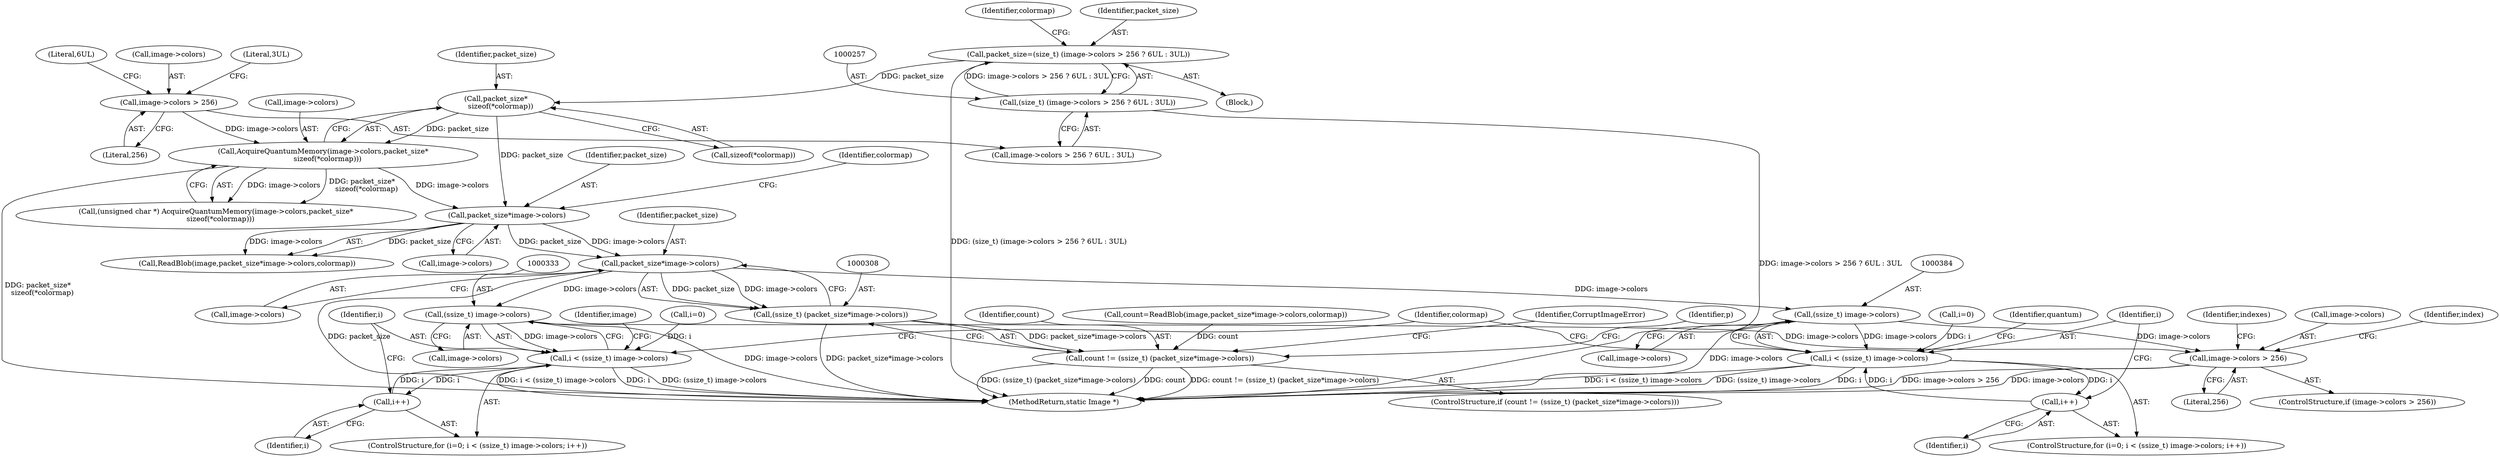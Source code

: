 digraph "0_ImageMagick_f6e9d0d9955e85bdd7540b251cd50d598dacc5e6_32@pointer" {
"1000309" [label="(Call,packet_size*image->colors)"];
"1000298" [label="(Call,packet_size*image->colors)"];
"1000274" [label="(Call,packet_size*\n    sizeof(*colormap))"];
"1000254" [label="(Call,packet_size=(size_t) (image->colors > 256 ? 6UL : 3UL))"];
"1000256" [label="(Call,(size_t) (image->colors > 256 ? 6UL : 3UL))"];
"1000270" [label="(Call,AcquireQuantumMemory(image->colors,packet_size*\n    sizeof(*colormap)))"];
"1000259" [label="(Call,image->colors > 256)"];
"1000307" [label="(Call,(ssize_t) (packet_size*image->colors))"];
"1000305" [label="(Call,count != (ssize_t) (packet_size*image->colors))"];
"1000332" [label="(Call,(ssize_t) image->colors)"];
"1000330" [label="(Call,i < (ssize_t) image->colors)"];
"1000337" [label="(Call,i++)"];
"1000596" [label="(Call,image->colors > 256)"];
"1000383" [label="(Call,(ssize_t) image->colors)"];
"1000381" [label="(Call,i < (ssize_t) image->colors)"];
"1000388" [label="(Call,i++)"];
"1000307" [label="(Call,(ssize_t) (packet_size*image->colors))"];
"1000268" [label="(Call,(unsigned char *) AcquireQuantumMemory(image->colors,packet_size*\n    sizeof(*colormap)))"];
"1000265" [label="(Literal,3UL)"];
"1000385" [label="(Call,image->colors)"];
"1000326" [label="(ControlStructure,for (i=0; i < (ssize_t) image->colors; i++))"];
"1000382" [label="(Identifier,i)"];
"1000274" [label="(Call,packet_size*\n    sizeof(*colormap))"];
"1000600" [label="(Literal,256)"];
"1000267" [label="(Identifier,colormap)"];
"1000392" [label="(Identifier,quantum)"];
"1000461" [label="(Identifier,colormap)"];
"1000332" [label="(Call,(ssize_t) image->colors)"];
"1000303" [label="(Identifier,colormap)"];
"1000299" [label="(Identifier,packet_size)"];
"1000315" [label="(Identifier,CorruptImageError)"];
"1000264" [label="(Literal,6UL)"];
"1000298" [label="(Call,packet_size*image->colors)"];
"1000595" [label="(ControlStructure,if (image->colors > 256))"];
"1000270" [label="(Call,AcquireQuantumMemory(image->colors,packet_size*\n    sizeof(*colormap)))"];
"1000275" [label="(Identifier,packet_size)"];
"1000597" [label="(Call,image->colors)"];
"1000256" [label="(Call,(size_t) (image->colors > 256 ? 6UL : 3UL))"];
"1000311" [label="(Call,image->colors)"];
"1000603" [label="(Identifier,index)"];
"1000258" [label="(Call,image->colors > 256 ? 6UL : 3UL)"];
"1000255" [label="(Identifier,packet_size)"];
"1000276" [label="(Call,sizeof(*colormap))"];
"1000300" [label="(Call,image->colors)"];
"1000304" [label="(ControlStructure,if (count != (ssize_t) (packet_size*image->colors)))"];
"1000254" [label="(Call,packet_size=(size_t) (image->colors > 256 ? 6UL : 3UL))"];
"1000260" [label="(Call,image->colors)"];
"1000388" [label="(Call,i++)"];
"1000318" [label="(Identifier,p)"];
"1000389" [label="(Identifier,i)"];
"1000263" [label="(Literal,256)"];
"1000306" [label="(Identifier,count)"];
"1000383" [label="(Call,(ssize_t) image->colors)"];
"1000377" [label="(ControlStructure,for (i=0; i < (ssize_t) image->colors; i++))"];
"1000294" [label="(Call,count=ReadBlob(image,packet_size*image->colors,colormap))"];
"1000259" [label="(Call,image->colors > 256)"];
"1000310" [label="(Identifier,packet_size)"];
"1000344" [label="(Identifier,image)"];
"1000618" [label="(Identifier,indexes)"];
"1000334" [label="(Call,image->colors)"];
"1000378" [label="(Call,i=0)"];
"1000596" [label="(Call,image->colors > 256)"];
"1000107" [label="(Block,)"];
"1000665" [label="(MethodReturn,static Image *)"];
"1000337" [label="(Call,i++)"];
"1000381" [label="(Call,i < (ssize_t) image->colors)"];
"1000271" [label="(Call,image->colors)"];
"1000330" [label="(Call,i < (ssize_t) image->colors)"];
"1000296" [label="(Call,ReadBlob(image,packet_size*image->colors,colormap))"];
"1000331" [label="(Identifier,i)"];
"1000338" [label="(Identifier,i)"];
"1000309" [label="(Call,packet_size*image->colors)"];
"1000305" [label="(Call,count != (ssize_t) (packet_size*image->colors))"];
"1000327" [label="(Call,i=0)"];
"1000309" -> "1000307"  [label="AST: "];
"1000309" -> "1000311"  [label="CFG: "];
"1000310" -> "1000309"  [label="AST: "];
"1000311" -> "1000309"  [label="AST: "];
"1000307" -> "1000309"  [label="CFG: "];
"1000309" -> "1000665"  [label="DDG: packet_size"];
"1000309" -> "1000307"  [label="DDG: packet_size"];
"1000309" -> "1000307"  [label="DDG: image->colors"];
"1000298" -> "1000309"  [label="DDG: packet_size"];
"1000298" -> "1000309"  [label="DDG: image->colors"];
"1000309" -> "1000332"  [label="DDG: image->colors"];
"1000309" -> "1000383"  [label="DDG: image->colors"];
"1000298" -> "1000296"  [label="AST: "];
"1000298" -> "1000300"  [label="CFG: "];
"1000299" -> "1000298"  [label="AST: "];
"1000300" -> "1000298"  [label="AST: "];
"1000303" -> "1000298"  [label="CFG: "];
"1000298" -> "1000296"  [label="DDG: packet_size"];
"1000298" -> "1000296"  [label="DDG: image->colors"];
"1000274" -> "1000298"  [label="DDG: packet_size"];
"1000270" -> "1000298"  [label="DDG: image->colors"];
"1000274" -> "1000270"  [label="AST: "];
"1000274" -> "1000276"  [label="CFG: "];
"1000275" -> "1000274"  [label="AST: "];
"1000276" -> "1000274"  [label="AST: "];
"1000270" -> "1000274"  [label="CFG: "];
"1000274" -> "1000270"  [label="DDG: packet_size"];
"1000254" -> "1000274"  [label="DDG: packet_size"];
"1000254" -> "1000107"  [label="AST: "];
"1000254" -> "1000256"  [label="CFG: "];
"1000255" -> "1000254"  [label="AST: "];
"1000256" -> "1000254"  [label="AST: "];
"1000267" -> "1000254"  [label="CFG: "];
"1000254" -> "1000665"  [label="DDG: (size_t) (image->colors > 256 ? 6UL : 3UL)"];
"1000256" -> "1000254"  [label="DDG: image->colors > 256 ? 6UL : 3UL"];
"1000256" -> "1000258"  [label="CFG: "];
"1000257" -> "1000256"  [label="AST: "];
"1000258" -> "1000256"  [label="AST: "];
"1000256" -> "1000665"  [label="DDG: image->colors > 256 ? 6UL : 3UL"];
"1000270" -> "1000268"  [label="AST: "];
"1000271" -> "1000270"  [label="AST: "];
"1000268" -> "1000270"  [label="CFG: "];
"1000270" -> "1000665"  [label="DDG: packet_size*\n    sizeof(*colormap)"];
"1000270" -> "1000268"  [label="DDG: image->colors"];
"1000270" -> "1000268"  [label="DDG: packet_size*\n    sizeof(*colormap)"];
"1000259" -> "1000270"  [label="DDG: image->colors"];
"1000259" -> "1000258"  [label="AST: "];
"1000259" -> "1000263"  [label="CFG: "];
"1000260" -> "1000259"  [label="AST: "];
"1000263" -> "1000259"  [label="AST: "];
"1000264" -> "1000259"  [label="CFG: "];
"1000265" -> "1000259"  [label="CFG: "];
"1000307" -> "1000305"  [label="AST: "];
"1000308" -> "1000307"  [label="AST: "];
"1000305" -> "1000307"  [label="CFG: "];
"1000307" -> "1000665"  [label="DDG: packet_size*image->colors"];
"1000307" -> "1000305"  [label="DDG: packet_size*image->colors"];
"1000305" -> "1000304"  [label="AST: "];
"1000306" -> "1000305"  [label="AST: "];
"1000315" -> "1000305"  [label="CFG: "];
"1000318" -> "1000305"  [label="CFG: "];
"1000305" -> "1000665"  [label="DDG: count != (ssize_t) (packet_size*image->colors)"];
"1000305" -> "1000665"  [label="DDG: (ssize_t) (packet_size*image->colors)"];
"1000305" -> "1000665"  [label="DDG: count"];
"1000294" -> "1000305"  [label="DDG: count"];
"1000332" -> "1000330"  [label="AST: "];
"1000332" -> "1000334"  [label="CFG: "];
"1000333" -> "1000332"  [label="AST: "];
"1000334" -> "1000332"  [label="AST: "];
"1000330" -> "1000332"  [label="CFG: "];
"1000332" -> "1000665"  [label="DDG: image->colors"];
"1000332" -> "1000330"  [label="DDG: image->colors"];
"1000332" -> "1000596"  [label="DDG: image->colors"];
"1000330" -> "1000326"  [label="AST: "];
"1000331" -> "1000330"  [label="AST: "];
"1000344" -> "1000330"  [label="CFG: "];
"1000461" -> "1000330"  [label="CFG: "];
"1000330" -> "1000665"  [label="DDG: i"];
"1000330" -> "1000665"  [label="DDG: (ssize_t) image->colors"];
"1000330" -> "1000665"  [label="DDG: i < (ssize_t) image->colors"];
"1000327" -> "1000330"  [label="DDG: i"];
"1000337" -> "1000330"  [label="DDG: i"];
"1000330" -> "1000337"  [label="DDG: i"];
"1000337" -> "1000326"  [label="AST: "];
"1000337" -> "1000338"  [label="CFG: "];
"1000338" -> "1000337"  [label="AST: "];
"1000331" -> "1000337"  [label="CFG: "];
"1000596" -> "1000595"  [label="AST: "];
"1000596" -> "1000600"  [label="CFG: "];
"1000597" -> "1000596"  [label="AST: "];
"1000600" -> "1000596"  [label="AST: "];
"1000603" -> "1000596"  [label="CFG: "];
"1000618" -> "1000596"  [label="CFG: "];
"1000596" -> "1000665"  [label="DDG: image->colors"];
"1000596" -> "1000665"  [label="DDG: image->colors > 256"];
"1000383" -> "1000596"  [label="DDG: image->colors"];
"1000383" -> "1000381"  [label="AST: "];
"1000383" -> "1000385"  [label="CFG: "];
"1000384" -> "1000383"  [label="AST: "];
"1000385" -> "1000383"  [label="AST: "];
"1000381" -> "1000383"  [label="CFG: "];
"1000383" -> "1000665"  [label="DDG: image->colors"];
"1000383" -> "1000381"  [label="DDG: image->colors"];
"1000381" -> "1000377"  [label="AST: "];
"1000382" -> "1000381"  [label="AST: "];
"1000392" -> "1000381"  [label="CFG: "];
"1000461" -> "1000381"  [label="CFG: "];
"1000381" -> "1000665"  [label="DDG: (ssize_t) image->colors"];
"1000381" -> "1000665"  [label="DDG: i"];
"1000381" -> "1000665"  [label="DDG: i < (ssize_t) image->colors"];
"1000388" -> "1000381"  [label="DDG: i"];
"1000378" -> "1000381"  [label="DDG: i"];
"1000381" -> "1000388"  [label="DDG: i"];
"1000388" -> "1000377"  [label="AST: "];
"1000388" -> "1000389"  [label="CFG: "];
"1000389" -> "1000388"  [label="AST: "];
"1000382" -> "1000388"  [label="CFG: "];
}
